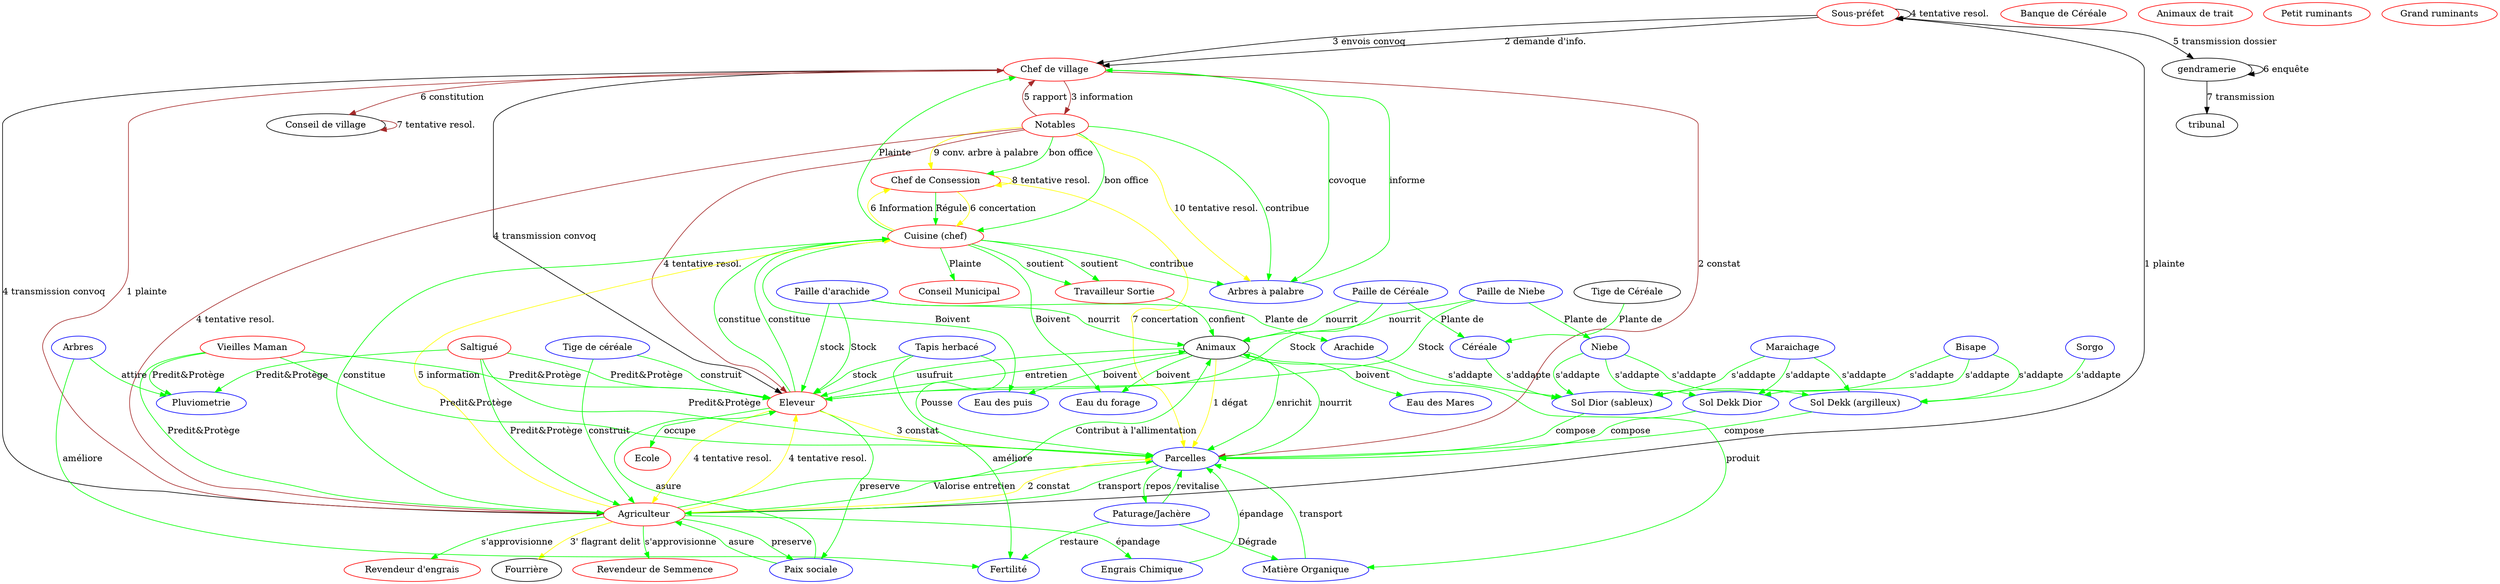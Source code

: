 digraph g {

  /* Acteurs */
  "Sous-préfet" [color=red];
  "Conseil Municipal" [color=red];
  "Chef de village" [color=red];
  "Notables" [color=red];
  "Chef de Consession" [color=red];
  "Cuisine (chef)" [color=red];
  "Travailleur Sortie" [color=red];
  "Agriculteur" [color=red];
  "Eleveur" [color=red];
  "Ecole" [color=red];
  "Banque de Céréale" [color=red];
  "Revendeur de Semmence" [color=red];
  "Revendeur d'engrais" [color=red];
  "Vieilles Maman" [color=red];
  "Saltigué" [color=red];
  "Animaux de trait" [color=red];
  "Petit ruminants" [color=red];
  "Grand ruminants" [color=red];

  /* Ressources*/
  "Arbres à palabre" [color=blue];
  "Paix sociale" [color=blue];
  "Eau du forage" [color=blue];
  "Eau des Mares" [color=blue];
  "Eau des puis" [color=blue];
  "Pluviometrie" [color=blue];
  "Engrais Chimique" [color=blue];
  "Arachide" [color=blue];
  "Paille d'arachide" [color=blue];
  "Céréale" [color=blue];
  "Paille de Céréale" [color=blue];
  "Tige de céréale" [color=blue];
  "Bisape" [color=blue];
  "Maraichage" [color=blue];
  "Niebe" [color=blue];
  "Paille de Niebe" [color=blue];
  "Sorgo" [color=blue];
  "Sol Dior (sableux)" [color=blue];
  "Sol Dekk (argilleux)" [color=blue];
  "Sol Dekk Dior" [color=blue];
  "Parcelles" [color=blue];
  "Tapis herbacé" [color=blue];
  "Arbres" [color=blue];
  "Paturage/Jachère" [color=blue];
  "Matière Organique" [color=blue];
  "Fertilité" [color=blue];

  /* Interactions */
  "Cuisine (chef)" -> {"Eau du forage" "Eau des puis"} [label=Boivent][color=green]
  "Travailleur Sortie" -> "Animaux" [label=confient][color=green]
  "Cuisine (chef)" -> "Travailleur Sortie" [label=soutient][color=green]
  "Cuisine (chef)" -> "Travailleur Sortie" [label=soutient][color=green]
  "Cuisine (chef)" -> "Arbres à palabre" [label=contribue][color=green]
  "Chef de village" -> "Arbres à palabre" [label=covoque][color=green]
  "Notables" -> "Arbres à palabre" [label=contribue][color=green]
  "Arbres à palabre" -> "Chef de village"[label=informe][color=green]
  "Notables" -> {"Chef de Consession" "Cuisine (chef)"} [label="bon office"][color=green]
  "Chef de Consession" -> "Cuisine (chef)" [label="Régule"][color=green]
  "Cuisine (chef)" ->  {"Chef de village" "Conseil Municipal"} [label="Plainte"][color=green]
  "Saltigué" -> {"Eleveur" "Agriculteur" "Pluviometrie" "Parcelles"} [label="Predit&Protège"][color=green]
  "Vieilles Maman" -> {"Eleveur" "Agriculteur" "Pluviometrie" "Parcelles"} [label="Predit&Protège"][color=green]
  "Eleveur" -> "Cuisine (chef)" [label=constitue][color=green]
  "Eleveur" -> "Paix sociale" [label=preserve][color=green]
  "Eleveur" -> "Animaux" [label=entretien][color=green]
  "Paix sociale" -> "Eleveur" [label=asure][color=green]
  "Animaux" -> "Eleveur" [label=usufruit][color=green]
  "Eleveur" -> "Ecole" [label=occupe][color=green]
  "Agriculteur" -> "Cuisine (chef)" [label=constitue][color=green]
  "Agriculteur" -> {"Revendeur d'engrais" "Revendeur de Semmence"} [label="s'approvisionne"][color=green]
  "Agriculteur" -> "Engrais Chimique" [label="épandage"][color=green]
  "Agriculteur" -> "Paix sociale" [label=preserve][color=green]
  "Paix sociale" -> "Agriculteur" [label=asure][color=green]
  "Engrais Chimique" -> "Parcelles"[label="épandage"][color=green]
  "Eleveur" -> "Cuisine (chef)" [label=constitue][color=green]
  "Agriculteur" -> "Animaux" [label="Contribut à l'allimentation"][color=green]
  "Agriculteur" -> "Parcelles" [label="Valorise entretien"][color=green]
  {"Sol Dior (sableux)" "Sol Dekk (argilleux)" "Sol Dekk Dior"} -> "Parcelles" [label="compose"][color=green]
  {"Arachide" "Céréale"} -> "Sol Dior (sableux)" [label="s'addapte"][color=green]
  {"Bisape" "Maraichage" "Niebe"} -> {"Sol Dior (sableux)" "Sol Dekk (argilleux)" "Sol Dekk Dior"} [label="s'addapte"][color=green]
  "Paille d'arachide" -> "Arachide" [label="Plante de"][color=green]
  "Paille de Niebe" -> "Niebe" [label="Plante de"][color=green]
  "Paille de Céréale" -> "Céréale" [label="Plante de"][color=green]
  "Tige de Céréale" -> "Céréale" [label="Plante de"][color=green]
  "Sorgo" -> "Sol Dekk (argilleux)" [label="s'addapte"][color=green]
  "Tige de céréale" -> {"Agriculteur" "Eleveur"} [label="construit"][color=green]
  "Paille d'arachide" -> "Eleveur" [label="stock"][color=green]
  "Tapis herbacé" -> "Eleveur" [label="stock"][color=green]
  "Tapis herbacé" -> "Parcelles" [label="Pousse"][color=green]
  "Tapis herbacé" -> "Fertilité" [label="améliore"][color=green]
  "Arbres" -> "Pluviometrie" [label="attire"][color=green]
  "Arbres" -> "Fertilité" [label="améliore"][color=green]
  "Animaux" -> "Parcelles" [label=enrichit][color=green]
  "Parcelles" -> "Animaux"[label=nourrit][color=green]
  "Animaux" -> {"Eau des Mares" "Eau du forage" "Eau des puis"} [label=boivent][color=green]
  "Parcelles" -> "Paturage/Jachère"[label=repos][color=green]
  "Paturage/Jachère" -> "Parcelles" [label=revitalise][color=green]
  "Animaux" -> "Matière Organique" [label=produit][color=green]
  "Paturage/Jachère" -> "Matière Organique" [label=Dégrade][color=green]
  "Paturage/Jachère" -> "Fertilité" [label=restaure][color=green]
  "Matière Organique" -> "Parcelles" [label=transport][color=green]
  "Parcelles" -> "Agriculteur" [label=transport][color=green]
  {"Paille d'arachide" "Paille de Céréale" "Paille de Niebe"} -> "Animaux" [label=nourrit][color=green]
  {"Paille d'arachide" "Paille de Céréale" "Paille de Niebe"} -> "Eleveur"[label=Stock][color=green]

  /* dynamique */
  // Conflict agriculteur éleveur
  "Animaux" -> "Parcelles" [label="1 dégat"][color=Yellow]
  "Agriculteur" -> "Parcelles" [label="2 constat"][color=Yellow]
  "Agriculteur" -> "Fourrière" [label="3' flagrant delit"][color=Yellow]
  "Eleveur" -> "Parcelles" [label="3 constat"][color=Yellow]
  "Agriculteur" -> "Eleveur" [label="4 tentative resol."][color=Yellow]
  "Eleveur" -> "Agriculteur" [label="4 tentative resol."][color=Yellow]
  "Agriculteur" -> "Cuisine (chef)" [label="5 information"][color=Yellow]
  "Cuisine (chef)" -> "Chef de Consession" [label="6 Information"][color=Yellow]
  "Chef de Consession" -> "Cuisine (chef)" [label="6 concertation"][color=Yellow]
  "Chef de Consession" -> "Parcelles" [label="7 concertation"][color=Yellow]
  "Chef de Consession" -> "Chef de Consession" [label="8 tentative resol."][color=Yellow]
  "Notables" -> "Chef de Consession" [label="9 conv. arbre à palabre"][color=Yellow]
  "Notables" -> "Arbres à palabre" [label="10 tentative resol."][color=Yellow]
  // niveau village
  "Agriculteur" -> "Chef de village" [label="1 plainte"][color=brown]
  "Chef de village" -> "Parcelles"[label="2 constat"][color=brown]
  "Chef de village" -> "Notables" [label="3 information"][color=brown]
  "Notables" -> {"Eleveur" "Agriculteur"} [label="4 tentative resol."][color=brown]
  "Notables" -> "Chef de village" [label="5 rapport"][color=brown]
  "Chef de village" -> "Conseil de village" [label="6 constitution"][color=brown]
  "Conseil de village" -> "Conseil de village" [label="7 tentative resol."][color=brown]
  //Niveau droit positif
  "Agriculteur" -> "Sous-préfet" [label="1 plainte"][color=black]
  "Sous-préfet" -> "Chef de village" [label="2 demande d'info."][color=black]
  "Sous-préfet" -> "Chef de village" [label="3 envois convoq"][color=black]
  "Chef de village" -> {"Eleveur" "Agriculteur"} [label="4 transmission convoq"][color=black]
  "Sous-préfet" -> "Sous-préfet" [label="4 tentative resol."][color=black]
  "Sous-préfet" -> "gendramerie" [label="5 transmission dossier"][color=black]
  "gendramerie" -> "gendramerie" [label="6 enquête"][color=black]
  "gendramerie" -> "tribunal" [label="7 transmission"][color=black]
}
